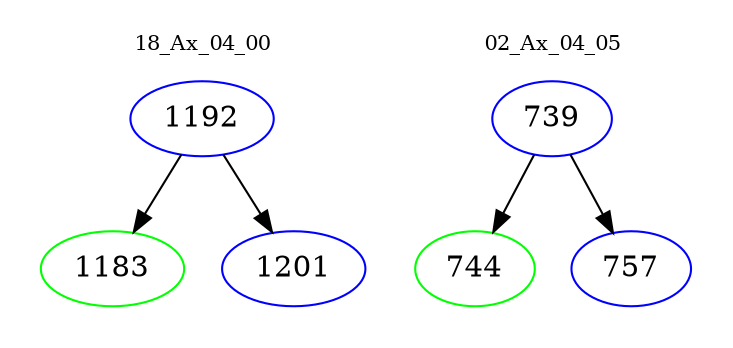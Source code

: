 digraph{
subgraph cluster_0 {
color = white
label = "18_Ax_04_00";
fontsize=10;
T0_1192 [label="1192", color="blue"]
T0_1192 -> T0_1183 [color="black"]
T0_1183 [label="1183", color="green"]
T0_1192 -> T0_1201 [color="black"]
T0_1201 [label="1201", color="blue"]
}
subgraph cluster_1 {
color = white
label = "02_Ax_04_05";
fontsize=10;
T1_739 [label="739", color="blue"]
T1_739 -> T1_744 [color="black"]
T1_744 [label="744", color="green"]
T1_739 -> T1_757 [color="black"]
T1_757 [label="757", color="blue"]
}
}
